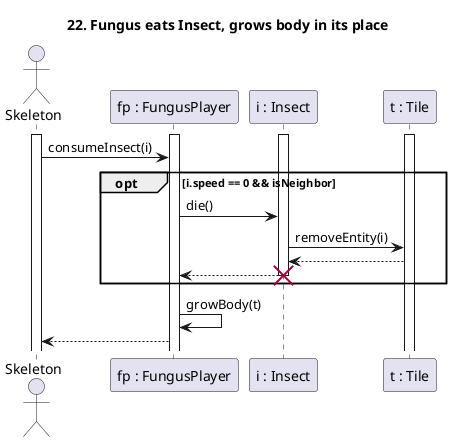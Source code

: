 @startuml 22. Fungus eats Insect

title 22. Fungus eats Insect, grows body in its place

actor "Skeleton" as S
participant "fp : FungusPlayer" as Fp
participant "i : Insect" as I
participant "t : Tile" as T

activate S
activate Fp
activate I
activate T

S -> Fp : consumeInsect(i)
opt i.speed == 0 && isNeighbor
    Fp -> I: die()
    I -> T: removeEntity(i)
    T --> I
    I --> Fp
    destroy I
end
Fp -> Fp: growBody(t)
Fp --> S


@enduml